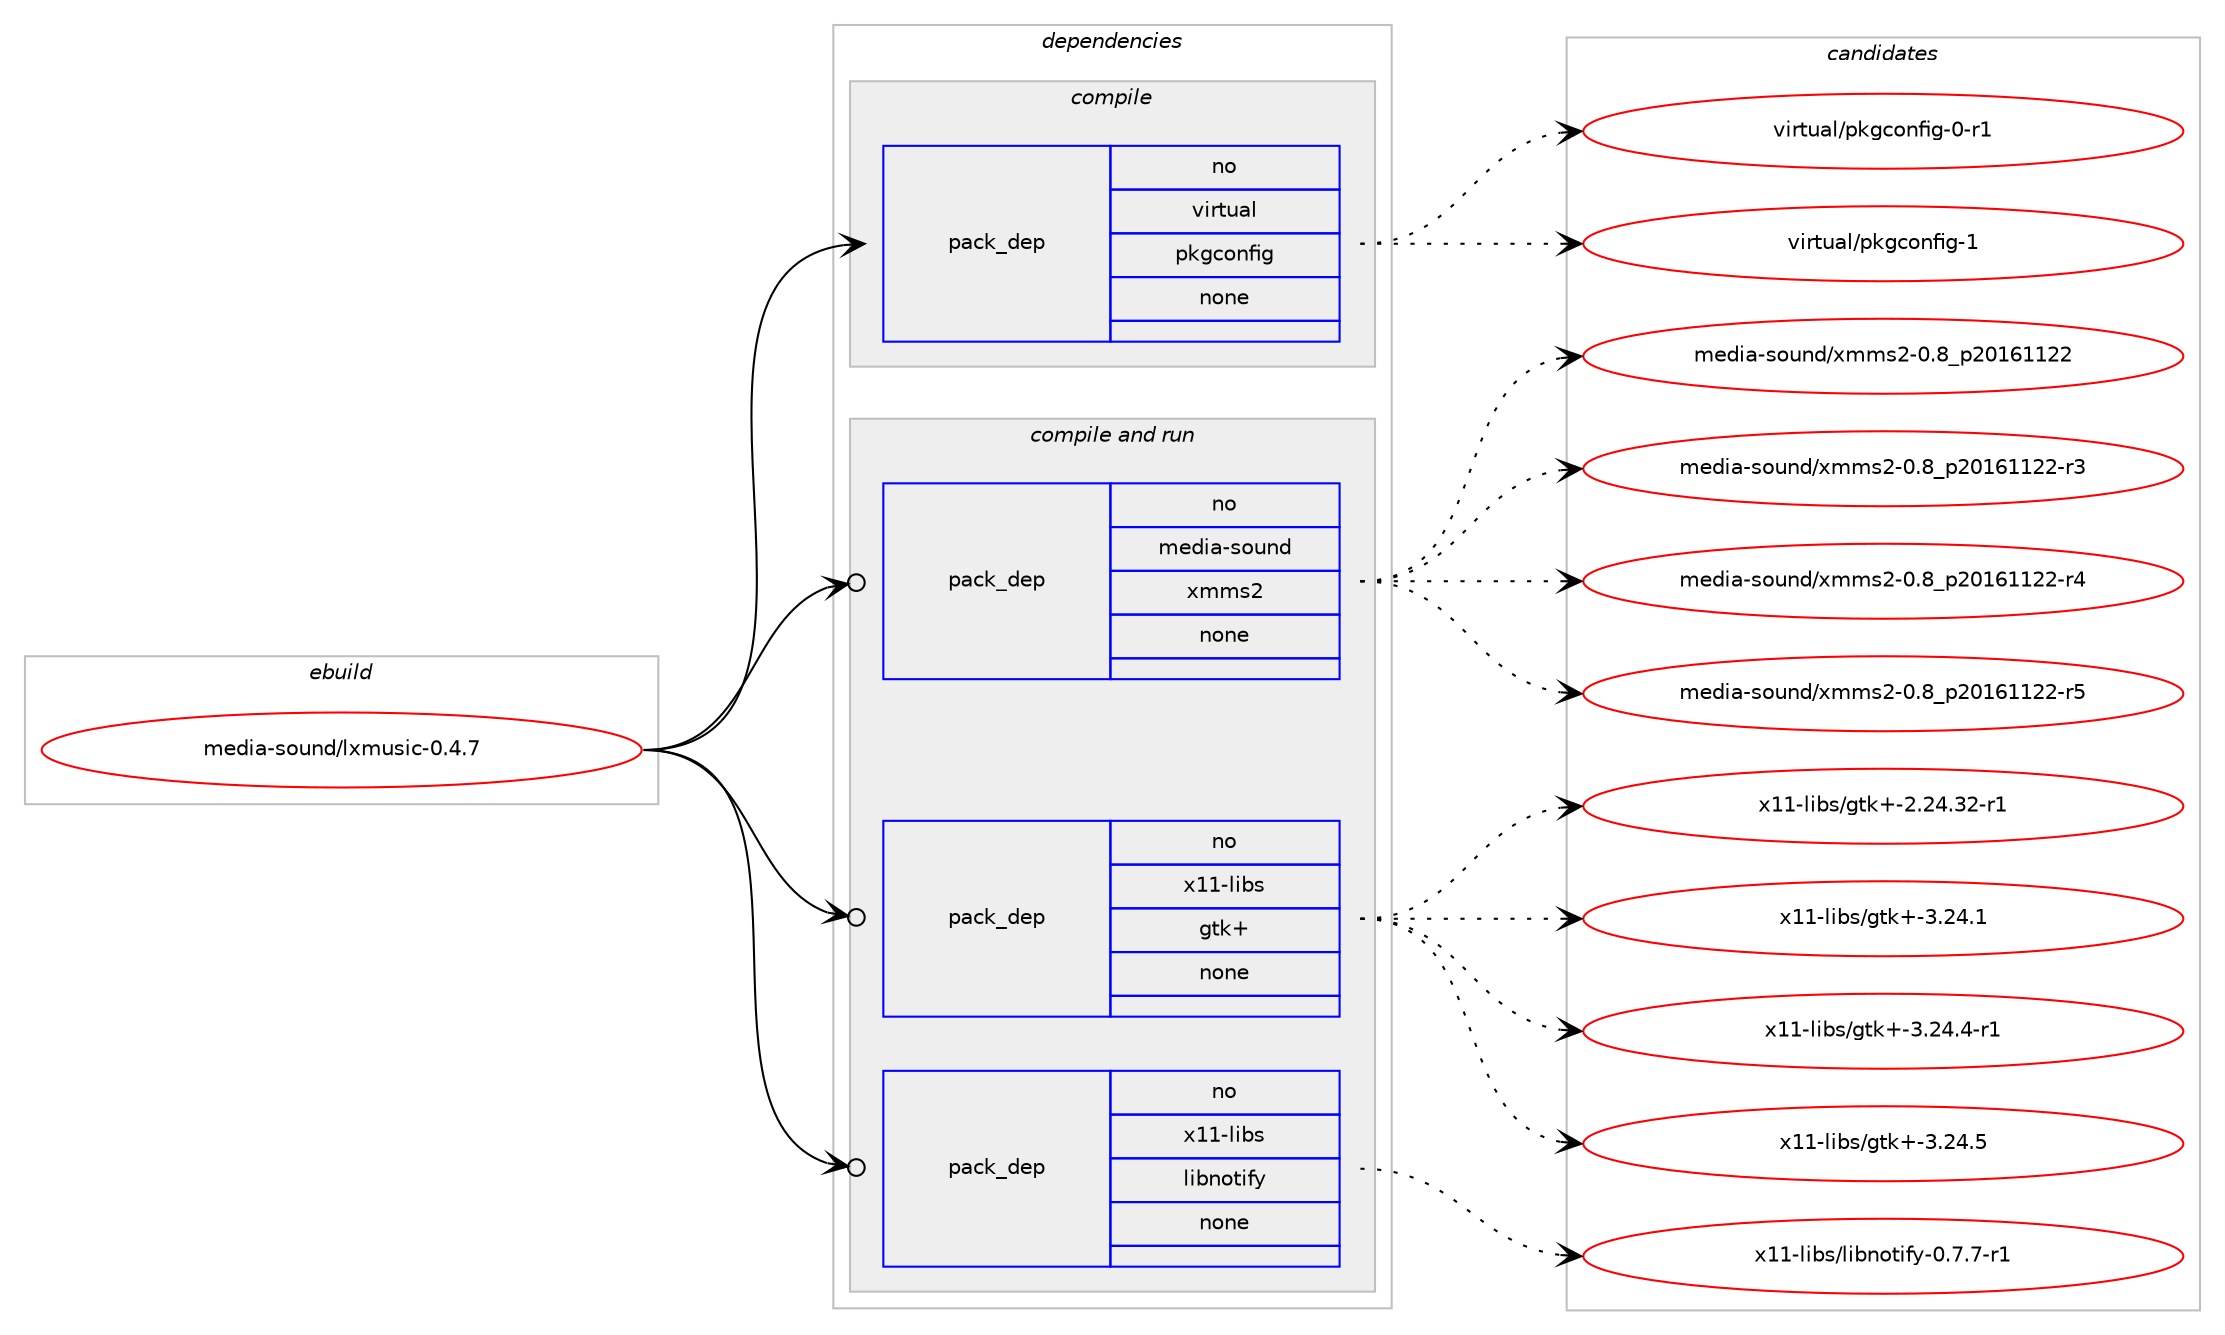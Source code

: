 digraph prolog {

# *************
# Graph options
# *************

newrank=true;
concentrate=true;
compound=true;
graph [rankdir=LR,fontname=Helvetica,fontsize=10,ranksep=1.5];#, ranksep=2.5, nodesep=0.2];
edge  [arrowhead=vee];
node  [fontname=Helvetica,fontsize=10];

# **********
# The ebuild
# **********

subgraph cluster_leftcol {
color=gray;
rank=same;
label=<<i>ebuild</i>>;
id [label="media-sound/lxmusic-0.4.7", color=red, width=4, href="../media-sound/lxmusic-0.4.7.svg"];
}

# ****************
# The dependencies
# ****************

subgraph cluster_midcol {
color=gray;
label=<<i>dependencies</i>>;
subgraph cluster_compile {
fillcolor="#eeeeee";
style=filled;
label=<<i>compile</i>>;
subgraph pack1163660 {
dependency1627363 [label=<<TABLE BORDER="0" CELLBORDER="1" CELLSPACING="0" CELLPADDING="4" WIDTH="220"><TR><TD ROWSPAN="6" CELLPADDING="30">pack_dep</TD></TR><TR><TD WIDTH="110">no</TD></TR><TR><TD>virtual</TD></TR><TR><TD>pkgconfig</TD></TR><TR><TD>none</TD></TR><TR><TD></TD></TR></TABLE>>, shape=none, color=blue];
}
id:e -> dependency1627363:w [weight=20,style="solid",arrowhead="vee"];
}
subgraph cluster_compileandrun {
fillcolor="#eeeeee";
style=filled;
label=<<i>compile and run</i>>;
subgraph pack1163661 {
dependency1627364 [label=<<TABLE BORDER="0" CELLBORDER="1" CELLSPACING="0" CELLPADDING="4" WIDTH="220"><TR><TD ROWSPAN="6" CELLPADDING="30">pack_dep</TD></TR><TR><TD WIDTH="110">no</TD></TR><TR><TD>media-sound</TD></TR><TR><TD>xmms2</TD></TR><TR><TD>none</TD></TR><TR><TD></TD></TR></TABLE>>, shape=none, color=blue];
}
id:e -> dependency1627364:w [weight=20,style="solid",arrowhead="odotvee"];
subgraph pack1163662 {
dependency1627365 [label=<<TABLE BORDER="0" CELLBORDER="1" CELLSPACING="0" CELLPADDING="4" WIDTH="220"><TR><TD ROWSPAN="6" CELLPADDING="30">pack_dep</TD></TR><TR><TD WIDTH="110">no</TD></TR><TR><TD>x11-libs</TD></TR><TR><TD>gtk+</TD></TR><TR><TD>none</TD></TR><TR><TD></TD></TR></TABLE>>, shape=none, color=blue];
}
id:e -> dependency1627365:w [weight=20,style="solid",arrowhead="odotvee"];
subgraph pack1163663 {
dependency1627366 [label=<<TABLE BORDER="0" CELLBORDER="1" CELLSPACING="0" CELLPADDING="4" WIDTH="220"><TR><TD ROWSPAN="6" CELLPADDING="30">pack_dep</TD></TR><TR><TD WIDTH="110">no</TD></TR><TR><TD>x11-libs</TD></TR><TR><TD>libnotify</TD></TR><TR><TD>none</TD></TR><TR><TD></TD></TR></TABLE>>, shape=none, color=blue];
}
id:e -> dependency1627366:w [weight=20,style="solid",arrowhead="odotvee"];
}
subgraph cluster_run {
fillcolor="#eeeeee";
style=filled;
label=<<i>run</i>>;
}
}

# **************
# The candidates
# **************

subgraph cluster_choices {
rank=same;
color=gray;
label=<<i>candidates</i>>;

subgraph choice1163660 {
color=black;
nodesep=1;
choice11810511411611797108471121071039911111010210510345484511449 [label="virtual/pkgconfig-0-r1", color=red, width=4,href="../virtual/pkgconfig-0-r1.svg"];
choice1181051141161179710847112107103991111101021051034549 [label="virtual/pkgconfig-1", color=red, width=4,href="../virtual/pkgconfig-1.svg"];
dependency1627363:e -> choice11810511411611797108471121071039911111010210510345484511449:w [style=dotted,weight="100"];
dependency1627363:e -> choice1181051141161179710847112107103991111101021051034549:w [style=dotted,weight="100"];
}
subgraph choice1163661 {
color=black;
nodesep=1;
choice1091011001059745115111117110100471201091091155045484656951125048495449495050 [label="media-sound/xmms2-0.8_p20161122", color=red, width=4,href="../media-sound/xmms2-0.8_p20161122.svg"];
choice10910110010597451151111171101004712010910911550454846569511250484954494950504511451 [label="media-sound/xmms2-0.8_p20161122-r3", color=red, width=4,href="../media-sound/xmms2-0.8_p20161122-r3.svg"];
choice10910110010597451151111171101004712010910911550454846569511250484954494950504511452 [label="media-sound/xmms2-0.8_p20161122-r4", color=red, width=4,href="../media-sound/xmms2-0.8_p20161122-r4.svg"];
choice10910110010597451151111171101004712010910911550454846569511250484954494950504511453 [label="media-sound/xmms2-0.8_p20161122-r5", color=red, width=4,href="../media-sound/xmms2-0.8_p20161122-r5.svg"];
dependency1627364:e -> choice1091011001059745115111117110100471201091091155045484656951125048495449495050:w [style=dotted,weight="100"];
dependency1627364:e -> choice10910110010597451151111171101004712010910911550454846569511250484954494950504511451:w [style=dotted,weight="100"];
dependency1627364:e -> choice10910110010597451151111171101004712010910911550454846569511250484954494950504511452:w [style=dotted,weight="100"];
dependency1627364:e -> choice10910110010597451151111171101004712010910911550454846569511250484954494950504511453:w [style=dotted,weight="100"];
}
subgraph choice1163662 {
color=black;
nodesep=1;
choice12049494510810598115471031161074345504650524651504511449 [label="x11-libs/gtk+-2.24.32-r1", color=red, width=4,href="../x11-libs/gtk+-2.24.32-r1.svg"];
choice12049494510810598115471031161074345514650524649 [label="x11-libs/gtk+-3.24.1", color=red, width=4,href="../x11-libs/gtk+-3.24.1.svg"];
choice120494945108105981154710311610743455146505246524511449 [label="x11-libs/gtk+-3.24.4-r1", color=red, width=4,href="../x11-libs/gtk+-3.24.4-r1.svg"];
choice12049494510810598115471031161074345514650524653 [label="x11-libs/gtk+-3.24.5", color=red, width=4,href="../x11-libs/gtk+-3.24.5.svg"];
dependency1627365:e -> choice12049494510810598115471031161074345504650524651504511449:w [style=dotted,weight="100"];
dependency1627365:e -> choice12049494510810598115471031161074345514650524649:w [style=dotted,weight="100"];
dependency1627365:e -> choice120494945108105981154710311610743455146505246524511449:w [style=dotted,weight="100"];
dependency1627365:e -> choice12049494510810598115471031161074345514650524653:w [style=dotted,weight="100"];
}
subgraph choice1163663 {
color=black;
nodesep=1;
choice1204949451081059811547108105981101111161051021214548465546554511449 [label="x11-libs/libnotify-0.7.7-r1", color=red, width=4,href="../x11-libs/libnotify-0.7.7-r1.svg"];
dependency1627366:e -> choice1204949451081059811547108105981101111161051021214548465546554511449:w [style=dotted,weight="100"];
}
}

}
